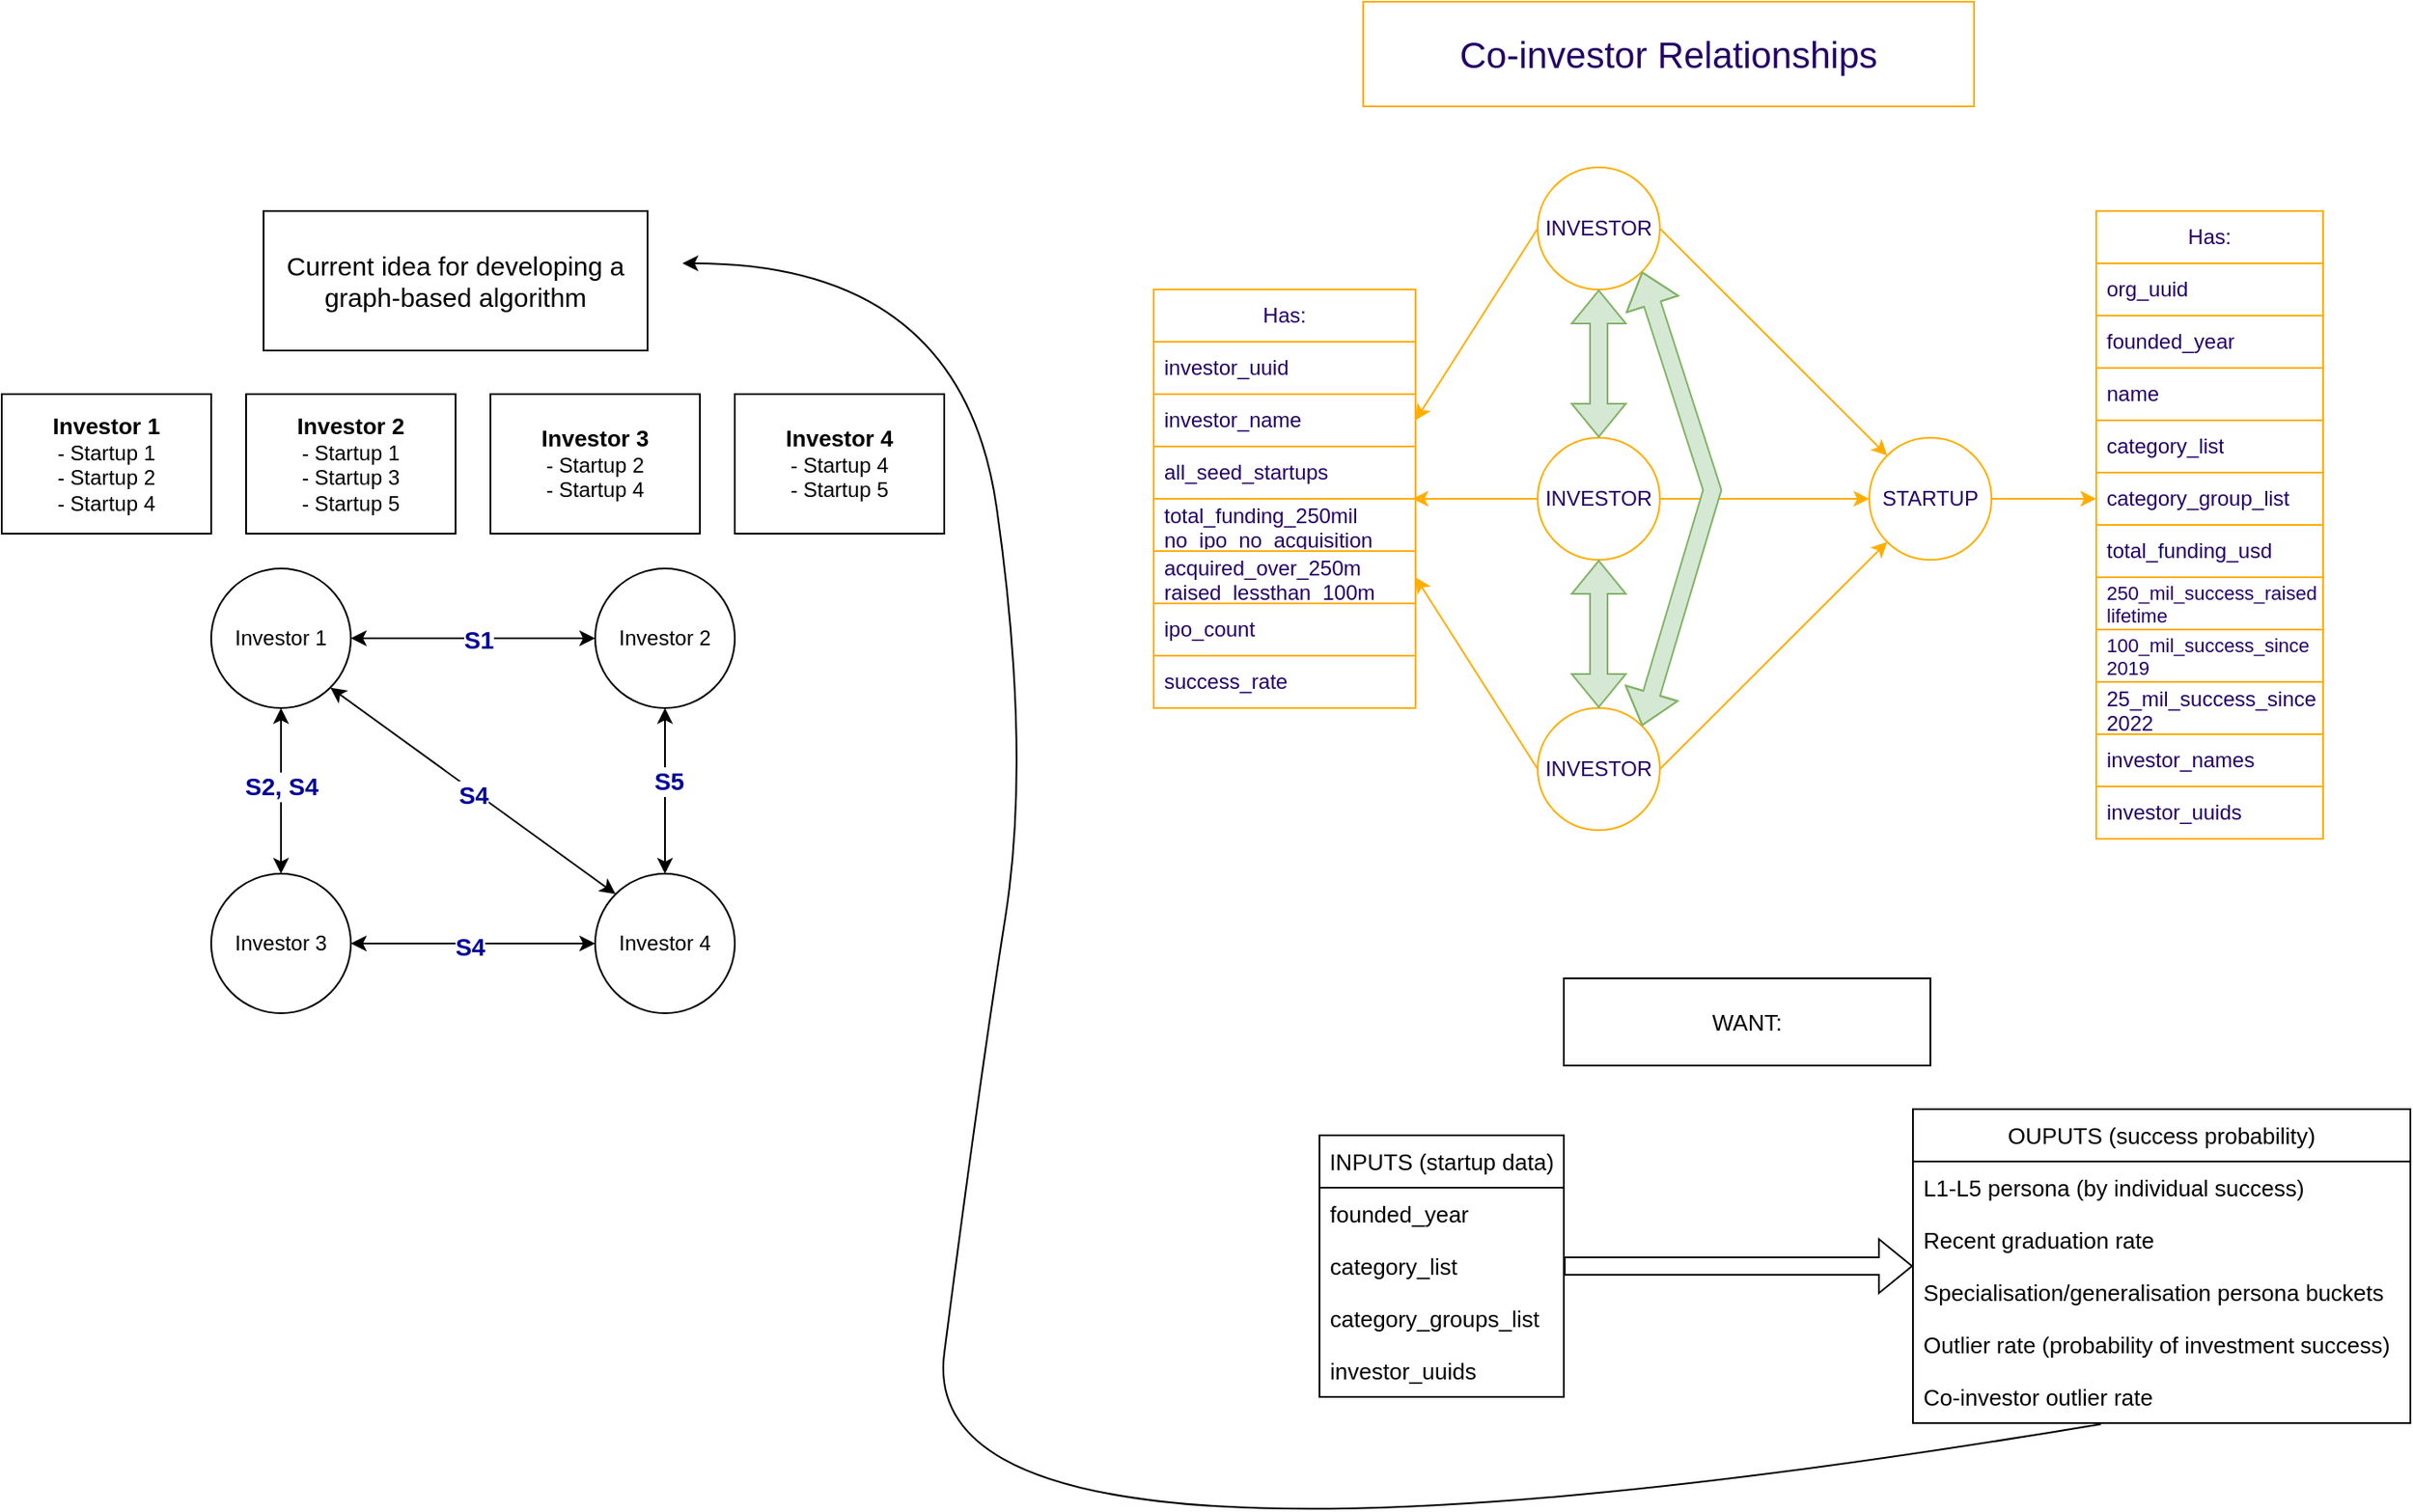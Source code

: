 <mxfile version="25.0.3">
  <diagram name="Page-1" id="mUnIhKqW9HCyfI-z7ccJ">
    <mxGraphModel dx="4012" dy="1008" grid="1" gridSize="10" guides="1" tooltips="1" connect="1" arrows="1" fold="1" page="1" pageScale="1" pageWidth="827" pageHeight="1169" math="0" shadow="0">
      <root>
        <mxCell id="0" />
        <mxCell id="1" parent="0" />
        <mxCell id="TpvSlhSNy0DSCeIX6BtC-1" value="Co-investor Relationships" style="rounded=0;whiteSpace=wrap;html=1;fontSize=21;labelBackgroundColor=default;fontColor=#240066;strokeColor=#ffae00;" vertex="1" parent="1">
          <mxGeometry x="-670" y="90" width="350" height="60" as="geometry" />
        </mxCell>
        <mxCell id="TpvSlhSNy0DSCeIX6BtC-43" style="edgeStyle=orthogonalEdgeStyle;rounded=0;orthogonalLoop=1;jettySize=auto;html=1;exitX=1;exitY=0.5;exitDx=0;exitDy=0;entryX=0;entryY=0.5;entryDx=0;entryDy=0;labelBackgroundColor=default;fontColor=#240066;strokeColor=#ffae00;" edge="1" parent="1" source="TpvSlhSNy0DSCeIX6BtC-17" target="TpvSlhSNy0DSCeIX6BtC-30">
          <mxGeometry relative="1" as="geometry" />
        </mxCell>
        <mxCell id="TpvSlhSNy0DSCeIX6BtC-17" value="STARTUP" style="ellipse;whiteSpace=wrap;html=1;aspect=fixed;labelBackgroundColor=default;fontColor=#240066;strokeColor=#ffae00;" vertex="1" parent="1">
          <mxGeometry x="-380" y="340" width="70" height="70" as="geometry" />
        </mxCell>
        <mxCell id="TpvSlhSNy0DSCeIX6BtC-20" style="edgeStyle=orthogonalEdgeStyle;rounded=0;orthogonalLoop=1;jettySize=auto;html=1;exitX=1;exitY=0.5;exitDx=0;exitDy=0;entryX=0;entryY=0.5;entryDx=0;entryDy=0;labelBackgroundColor=default;fontColor=#240066;strokeColor=#ffae00;" edge="1" parent="1" source="TpvSlhSNy0DSCeIX6BtC-18" target="TpvSlhSNy0DSCeIX6BtC-17">
          <mxGeometry relative="1" as="geometry" />
        </mxCell>
        <mxCell id="TpvSlhSNy0DSCeIX6BtC-18" value="INVESTOR" style="ellipse;whiteSpace=wrap;html=1;aspect=fixed;labelBackgroundColor=default;fontColor=#240066;strokeColor=#ffae00;" vertex="1" parent="1">
          <mxGeometry x="-570" y="340" width="70" height="70" as="geometry" />
        </mxCell>
        <mxCell id="TpvSlhSNy0DSCeIX6BtC-21" value="INVESTOR" style="ellipse;whiteSpace=wrap;html=1;aspect=fixed;labelBackgroundColor=default;fontColor=#240066;strokeColor=#ffae00;" vertex="1" parent="1">
          <mxGeometry x="-570" y="495" width="70" height="70" as="geometry" />
        </mxCell>
        <mxCell id="TpvSlhSNy0DSCeIX6BtC-22" value="INVESTOR" style="ellipse;whiteSpace=wrap;html=1;aspect=fixed;labelBackgroundColor=default;fontColor=#240066;strokeColor=#ffae00;" vertex="1" parent="1">
          <mxGeometry x="-570" y="185" width="70" height="70" as="geometry" />
        </mxCell>
        <mxCell id="TpvSlhSNy0DSCeIX6BtC-25" value="Has:" style="swimlane;fontStyle=0;childLayout=stackLayout;horizontal=1;startSize=30;horizontalStack=0;resizeParent=1;resizeParentMax=0;resizeLast=0;collapsible=1;marginBottom=0;whiteSpace=wrap;html=1;labelBackgroundColor=default;fontColor=#240066;strokeColor=#ffae00;" vertex="1" parent="1">
          <mxGeometry x="-250" y="210" width="130" height="360" as="geometry">
            <mxRectangle x="140" y="370" width="70" height="30" as="alternateBounds" />
          </mxGeometry>
        </mxCell>
        <mxCell id="TpvSlhSNy0DSCeIX6BtC-26" value="org_uuid" style="text;strokeColor=#ffae00;fillColor=none;align=left;verticalAlign=middle;spacingLeft=4;spacingRight=4;overflow=hidden;points=[[0,0.5],[1,0.5]];portConstraint=eastwest;rotatable=0;whiteSpace=wrap;html=1;labelBackgroundColor=default;fontColor=#240066;" vertex="1" parent="TpvSlhSNy0DSCeIX6BtC-25">
          <mxGeometry y="30" width="130" height="30" as="geometry" />
        </mxCell>
        <mxCell id="TpvSlhSNy0DSCeIX6BtC-27" value="founded_year" style="text;strokeColor=#ffae00;fillColor=none;align=left;verticalAlign=middle;spacingLeft=4;spacingRight=4;overflow=hidden;points=[[0,0.5],[1,0.5]];portConstraint=eastwest;rotatable=0;whiteSpace=wrap;html=1;labelBackgroundColor=default;fontColor=#240066;" vertex="1" parent="TpvSlhSNy0DSCeIX6BtC-25">
          <mxGeometry y="60" width="130" height="30" as="geometry" />
        </mxCell>
        <mxCell id="TpvSlhSNy0DSCeIX6BtC-28" value="name" style="text;strokeColor=#ffae00;fillColor=none;align=left;verticalAlign=middle;spacingLeft=4;spacingRight=4;overflow=hidden;points=[[0,0.5],[1,0.5]];portConstraint=eastwest;rotatable=0;whiteSpace=wrap;html=1;labelBackgroundColor=default;fontColor=#240066;" vertex="1" parent="TpvSlhSNy0DSCeIX6BtC-25">
          <mxGeometry y="90" width="130" height="30" as="geometry" />
        </mxCell>
        <mxCell id="TpvSlhSNy0DSCeIX6BtC-29" value="category_list" style="text;strokeColor=#ffae00;fillColor=none;align=left;verticalAlign=middle;spacingLeft=4;spacingRight=4;overflow=hidden;points=[[0,0.5],[1,0.5]];portConstraint=eastwest;rotatable=0;whiteSpace=wrap;html=1;labelBackgroundColor=default;fontColor=#240066;" vertex="1" parent="TpvSlhSNy0DSCeIX6BtC-25">
          <mxGeometry y="120" width="130" height="30" as="geometry" />
        </mxCell>
        <mxCell id="TpvSlhSNy0DSCeIX6BtC-30" value="category_group_list" style="text;strokeColor=#ffae00;fillColor=none;align=left;verticalAlign=middle;spacingLeft=4;spacingRight=4;overflow=hidden;points=[[0,0.5],[1,0.5]];portConstraint=eastwest;rotatable=0;whiteSpace=wrap;html=1;labelBackgroundColor=default;fontColor=#240066;" vertex="1" parent="TpvSlhSNy0DSCeIX6BtC-25">
          <mxGeometry y="150" width="130" height="30" as="geometry" />
        </mxCell>
        <mxCell id="TpvSlhSNy0DSCeIX6BtC-37" value="total_funding_usd" style="text;strokeColor=#ffae00;fillColor=none;align=left;verticalAlign=middle;spacingLeft=4;spacingRight=4;overflow=hidden;points=[[0,0.5],[1,0.5]];portConstraint=eastwest;rotatable=0;whiteSpace=wrap;html=1;labelBackgroundColor=default;fontColor=#240066;" vertex="1" parent="TpvSlhSNy0DSCeIX6BtC-25">
          <mxGeometry y="180" width="130" height="30" as="geometry" />
        </mxCell>
        <mxCell id="TpvSlhSNy0DSCeIX6BtC-38" value="250_mil_success_raised lifetime" style="text;strokeColor=#ffae00;fillColor=none;align=left;verticalAlign=middle;spacingLeft=4;spacingRight=4;overflow=hidden;points=[[0,0.5],[1,0.5]];portConstraint=eastwest;rotatable=0;whiteSpace=wrap;html=1;fontSize=11;labelBackgroundColor=default;fontColor=#240066;" vertex="1" parent="TpvSlhSNy0DSCeIX6BtC-25">
          <mxGeometry y="210" width="130" height="30" as="geometry" />
        </mxCell>
        <mxCell id="TpvSlhSNy0DSCeIX6BtC-39" value="100_mil_success_since 2019" style="text;strokeColor=#ffae00;fillColor=none;align=left;verticalAlign=middle;spacingLeft=4;spacingRight=4;overflow=hidden;points=[[0,0.5],[1,0.5]];portConstraint=eastwest;rotatable=0;whiteSpace=wrap;html=1;fontSize=11;labelBackgroundColor=default;fontColor=#240066;" vertex="1" parent="TpvSlhSNy0DSCeIX6BtC-25">
          <mxGeometry y="240" width="130" height="30" as="geometry" />
        </mxCell>
        <mxCell id="TpvSlhSNy0DSCeIX6BtC-40" value="25_mil_success_since 2022" style="text;strokeColor=#ffae00;fillColor=none;align=left;verticalAlign=middle;spacingLeft=4;spacingRight=4;overflow=hidden;points=[[0,0.5],[1,0.5]];portConstraint=eastwest;rotatable=0;whiteSpace=wrap;html=1;labelBackgroundColor=default;fontColor=#240066;" vertex="1" parent="TpvSlhSNy0DSCeIX6BtC-25">
          <mxGeometry y="270" width="130" height="30" as="geometry" />
        </mxCell>
        <mxCell id="TpvSlhSNy0DSCeIX6BtC-41" value="investor_names" style="text;strokeColor=#ffae00;fillColor=none;align=left;verticalAlign=middle;spacingLeft=4;spacingRight=4;overflow=hidden;points=[[0,0.5],[1,0.5]];portConstraint=eastwest;rotatable=0;whiteSpace=wrap;html=1;labelBackgroundColor=default;fontColor=#240066;" vertex="1" parent="TpvSlhSNy0DSCeIX6BtC-25">
          <mxGeometry y="300" width="130" height="30" as="geometry" />
        </mxCell>
        <mxCell id="TpvSlhSNy0DSCeIX6BtC-42" value="investor_uuids" style="text;strokeColor=#ffae00;fillColor=none;align=left;verticalAlign=middle;spacingLeft=4;spacingRight=4;overflow=hidden;points=[[0,0.5],[1,0.5]];portConstraint=eastwest;rotatable=0;whiteSpace=wrap;html=1;labelBackgroundColor=default;fontColor=#240066;" vertex="1" parent="TpvSlhSNy0DSCeIX6BtC-25">
          <mxGeometry y="330" width="130" height="30" as="geometry" />
        </mxCell>
        <mxCell id="TpvSlhSNy0DSCeIX6BtC-31" value="Has:" style="swimlane;fontStyle=0;childLayout=stackLayout;horizontal=1;startSize=30;horizontalStack=0;resizeParent=1;resizeParentMax=0;resizeLast=0;collapsible=1;marginBottom=0;whiteSpace=wrap;html=1;spacingTop=0;labelBackgroundColor=default;fontColor=#240066;strokeColor=#ffae00;" vertex="1" parent="1">
          <mxGeometry x="-790" y="255" width="150" height="240" as="geometry">
            <mxRectangle x="140" y="370" width="70" height="30" as="alternateBounds" />
          </mxGeometry>
        </mxCell>
        <mxCell id="TpvSlhSNy0DSCeIX6BtC-32" value="investor_uuid" style="text;strokeColor=#ffae00;fillColor=none;align=left;verticalAlign=middle;spacingLeft=4;spacingRight=4;overflow=hidden;points=[[0,0.5],[1,0.5]];portConstraint=eastwest;rotatable=0;whiteSpace=wrap;html=1;spacingTop=0;labelBackgroundColor=default;fontColor=#240066;" vertex="1" parent="TpvSlhSNy0DSCeIX6BtC-31">
          <mxGeometry y="30" width="150" height="30" as="geometry" />
        </mxCell>
        <mxCell id="TpvSlhSNy0DSCeIX6BtC-33" value="investor_name" style="text;strokeColor=#ffae00;fillColor=none;align=left;verticalAlign=middle;spacingLeft=4;spacingRight=4;overflow=hidden;points=[[0,0.5],[1,0.5]];portConstraint=eastwest;rotatable=0;whiteSpace=wrap;html=1;spacingTop=0;labelBackgroundColor=default;fontColor=#240066;" vertex="1" parent="TpvSlhSNy0DSCeIX6BtC-31">
          <mxGeometry y="60" width="150" height="30" as="geometry" />
        </mxCell>
        <mxCell id="TpvSlhSNy0DSCeIX6BtC-34" value="all_seed_startups" style="text;strokeColor=#ffae00;fillColor=none;align=left;verticalAlign=middle;spacingLeft=4;spacingRight=4;overflow=hidden;points=[[0,0.5],[1,0.5]];portConstraint=eastwest;rotatable=0;whiteSpace=wrap;html=1;spacingTop=0;labelBackgroundColor=default;fontColor=#240066;" vertex="1" parent="TpvSlhSNy0DSCeIX6BtC-31">
          <mxGeometry y="90" width="150" height="30" as="geometry" />
        </mxCell>
        <mxCell id="TpvSlhSNy0DSCeIX6BtC-35" value="total_funding_250mil&lt;div&gt;no_ipo_no_acquisition&lt;/div&gt;" style="text;strokeColor=#ffae00;fillColor=none;align=left;verticalAlign=middle;spacingLeft=4;spacingRight=4;overflow=hidden;points=[[0,0.5],[1,0.5]];portConstraint=eastwest;rotatable=0;whiteSpace=wrap;html=1;spacingTop=0;spacingBottom=0;labelBackgroundColor=default;fontColor=#240066;" vertex="1" parent="TpvSlhSNy0DSCeIX6BtC-31">
          <mxGeometry y="120" width="150" height="30" as="geometry" />
        </mxCell>
        <mxCell id="TpvSlhSNy0DSCeIX6BtC-36" value="acquired_over_250m&lt;div&gt;raised_lessthan_100m&lt;/div&gt;" style="text;strokeColor=#ffae00;fillColor=none;align=left;verticalAlign=middle;spacingLeft=4;spacingRight=4;overflow=hidden;points=[[0,0.5],[1,0.5]];portConstraint=eastwest;rotatable=0;whiteSpace=wrap;html=1;spacingTop=0;labelBackgroundColor=default;fontColor=#240066;" vertex="1" parent="TpvSlhSNy0DSCeIX6BtC-31">
          <mxGeometry y="150" width="150" height="30" as="geometry" />
        </mxCell>
        <mxCell id="TpvSlhSNy0DSCeIX6BtC-46" value="ipo_count" style="text;strokeColor=#ffae00;fillColor=none;align=left;verticalAlign=middle;spacingLeft=4;spacingRight=4;overflow=hidden;points=[[0,0.5],[1,0.5]];portConstraint=eastwest;rotatable=0;whiteSpace=wrap;html=1;spacingTop=0;labelBackgroundColor=default;fontColor=#240066;" vertex="1" parent="TpvSlhSNy0DSCeIX6BtC-31">
          <mxGeometry y="180" width="150" height="30" as="geometry" />
        </mxCell>
        <mxCell id="TpvSlhSNy0DSCeIX6BtC-47" value="success_rate" style="text;strokeColor=#ffae00;fillColor=none;align=left;verticalAlign=middle;spacingLeft=4;spacingRight=4;overflow=hidden;points=[[0,0.5],[1,0.5]];portConstraint=eastwest;rotatable=0;whiteSpace=wrap;html=1;spacingTop=0;labelBackgroundColor=default;fontColor=#240066;" vertex="1" parent="TpvSlhSNy0DSCeIX6BtC-31">
          <mxGeometry y="210" width="150" height="30" as="geometry" />
        </mxCell>
        <mxCell id="TpvSlhSNy0DSCeIX6BtC-44" value="" style="endArrow=classic;html=1;rounded=0;exitX=1;exitY=0.5;exitDx=0;exitDy=0;entryX=0;entryY=0;entryDx=0;entryDy=0;labelBackgroundColor=default;fontColor=#240066;strokeColor=#ffae00;" edge="1" parent="1" source="TpvSlhSNy0DSCeIX6BtC-22" target="TpvSlhSNy0DSCeIX6BtC-17">
          <mxGeometry width="50" height="50" relative="1" as="geometry">
            <mxPoint x="-590" y="610" as="sourcePoint" />
            <mxPoint x="-540" y="560" as="targetPoint" />
          </mxGeometry>
        </mxCell>
        <mxCell id="TpvSlhSNy0DSCeIX6BtC-45" value="" style="endArrow=classic;html=1;rounded=0;exitX=1;exitY=0.5;exitDx=0;exitDy=0;entryX=0;entryY=1;entryDx=0;entryDy=0;labelBackgroundColor=default;fontColor=#240066;strokeColor=#ffae00;" edge="1" parent="1" source="TpvSlhSNy0DSCeIX6BtC-21" target="TpvSlhSNy0DSCeIX6BtC-17">
          <mxGeometry width="50" height="50" relative="1" as="geometry">
            <mxPoint x="-590" y="610" as="sourcePoint" />
            <mxPoint x="-540" y="560" as="targetPoint" />
          </mxGeometry>
        </mxCell>
        <mxCell id="TpvSlhSNy0DSCeIX6BtC-48" value="" style="endArrow=classic;html=1;rounded=0;exitX=0;exitY=0.5;exitDx=0;exitDy=0;entryX=1;entryY=0.5;entryDx=0;entryDy=0;labelBackgroundColor=default;fontColor=#240066;strokeColor=#ffae00;" edge="1" parent="1" source="TpvSlhSNy0DSCeIX6BtC-22" target="TpvSlhSNy0DSCeIX6BtC-33">
          <mxGeometry width="50" height="50" relative="1" as="geometry">
            <mxPoint x="-370" y="530" as="sourcePoint" />
            <mxPoint x="-320" y="480" as="targetPoint" />
          </mxGeometry>
        </mxCell>
        <mxCell id="TpvSlhSNy0DSCeIX6BtC-49" value="" style="endArrow=classic;html=1;rounded=0;exitX=0;exitY=0.5;exitDx=0;exitDy=0;entryX=0.989;entryY=-0.002;entryDx=0;entryDy=0;entryPerimeter=0;labelBackgroundColor=default;fontColor=#240066;strokeColor=#ffae00;" edge="1" parent="1" source="TpvSlhSNy0DSCeIX6BtC-18" target="TpvSlhSNy0DSCeIX6BtC-35">
          <mxGeometry width="50" height="50" relative="1" as="geometry">
            <mxPoint x="-430" y="530" as="sourcePoint" />
            <mxPoint x="-640" y="376" as="targetPoint" />
          </mxGeometry>
        </mxCell>
        <mxCell id="TpvSlhSNy0DSCeIX6BtC-50" value="" style="endArrow=classic;html=1;rounded=0;exitX=0;exitY=0.5;exitDx=0;exitDy=0;entryX=1;entryY=0.5;entryDx=0;entryDy=0;labelBackgroundColor=default;fontColor=#240066;strokeColor=#ffae00;" edge="1" parent="1" source="TpvSlhSNy0DSCeIX6BtC-21" target="TpvSlhSNy0DSCeIX6BtC-36">
          <mxGeometry width="50" height="50" relative="1" as="geometry">
            <mxPoint x="-370" y="530" as="sourcePoint" />
            <mxPoint x="-320" y="480" as="targetPoint" />
          </mxGeometry>
        </mxCell>
        <mxCell id="TpvSlhSNy0DSCeIX6BtC-54" value="WANT:" style="rounded=0;whiteSpace=wrap;html=1;fontSize=13;" vertex="1" parent="1">
          <mxGeometry x="-555" y="650" width="210" height="50" as="geometry" />
        </mxCell>
        <mxCell id="TpvSlhSNy0DSCeIX6BtC-55" value="INPUTS (startup data)" style="swimlane;fontStyle=0;childLayout=stackLayout;horizontal=1;startSize=30;horizontalStack=0;resizeParent=1;resizeParentMax=0;resizeLast=0;collapsible=1;marginBottom=0;whiteSpace=wrap;html=1;fontSize=13;" vertex="1" parent="1">
          <mxGeometry x="-695" y="740" width="140" height="150" as="geometry" />
        </mxCell>
        <mxCell id="TpvSlhSNy0DSCeIX6BtC-56" value="founded_year" style="text;strokeColor=none;fillColor=none;align=left;verticalAlign=middle;spacingLeft=4;spacingRight=4;overflow=hidden;points=[[0,0.5],[1,0.5]];portConstraint=eastwest;rotatable=0;whiteSpace=wrap;html=1;fontSize=13;" vertex="1" parent="TpvSlhSNy0DSCeIX6BtC-55">
          <mxGeometry y="30" width="140" height="30" as="geometry" />
        </mxCell>
        <mxCell id="TpvSlhSNy0DSCeIX6BtC-57" value="category_list" style="text;strokeColor=none;fillColor=none;align=left;verticalAlign=middle;spacingLeft=4;spacingRight=4;overflow=hidden;points=[[0,0.5],[1,0.5]];portConstraint=eastwest;rotatable=0;whiteSpace=wrap;html=1;fontSize=13;" vertex="1" parent="TpvSlhSNy0DSCeIX6BtC-55">
          <mxGeometry y="60" width="140" height="30" as="geometry" />
        </mxCell>
        <mxCell id="TpvSlhSNy0DSCeIX6BtC-58" value="category_groups_list" style="text;strokeColor=none;fillColor=none;align=left;verticalAlign=middle;spacingLeft=4;spacingRight=4;overflow=hidden;points=[[0,0.5],[1,0.5]];portConstraint=eastwest;rotatable=0;whiteSpace=wrap;html=1;fontSize=13;" vertex="1" parent="TpvSlhSNy0DSCeIX6BtC-55">
          <mxGeometry y="90" width="140" height="30" as="geometry" />
        </mxCell>
        <mxCell id="TpvSlhSNy0DSCeIX6BtC-59" value="investor_uuids" style="text;strokeColor=none;fillColor=none;align=left;verticalAlign=middle;spacingLeft=4;spacingRight=4;overflow=hidden;points=[[0,0.5],[1,0.5]];portConstraint=eastwest;rotatable=0;whiteSpace=wrap;html=1;fontSize=13;" vertex="1" parent="TpvSlhSNy0DSCeIX6BtC-55">
          <mxGeometry y="120" width="140" height="30" as="geometry" />
        </mxCell>
        <mxCell id="TpvSlhSNy0DSCeIX6BtC-60" value="" style="shape=flexArrow;endArrow=classic;html=1;rounded=0;exitX=1;exitY=0.5;exitDx=0;exitDy=0;entryX=0;entryY=0;entryDx=0;entryDy=0;entryPerimeter=0;fontSize=13;" edge="1" parent="1" source="TpvSlhSNy0DSCeIX6BtC-57" target="TpvSlhSNy0DSCeIX6BtC-63">
          <mxGeometry width="50" height="50" relative="1" as="geometry">
            <mxPoint x="-505" y="780" as="sourcePoint" />
            <mxPoint x="-365" y="810" as="targetPoint" />
          </mxGeometry>
        </mxCell>
        <mxCell id="TpvSlhSNy0DSCeIX6BtC-61" value="OUPUTS (success probability)" style="swimlane;fontStyle=0;childLayout=stackLayout;horizontal=1;startSize=30;horizontalStack=0;resizeParent=1;resizeParentMax=0;resizeLast=0;collapsible=1;marginBottom=0;whiteSpace=wrap;html=1;fontSize=13;" vertex="1" parent="1">
          <mxGeometry x="-355" y="725" width="285" height="180" as="geometry" />
        </mxCell>
        <mxCell id="TpvSlhSNy0DSCeIX6BtC-62" value="L1-L5 persona (by individual success)" style="text;strokeColor=none;fillColor=none;align=left;verticalAlign=middle;spacingLeft=4;spacingRight=4;overflow=hidden;points=[[0,0.5],[1,0.5]];portConstraint=eastwest;rotatable=0;whiteSpace=wrap;html=1;fontSize=13;" vertex="1" parent="TpvSlhSNy0DSCeIX6BtC-61">
          <mxGeometry y="30" width="285" height="30" as="geometry" />
        </mxCell>
        <mxCell id="TpvSlhSNy0DSCeIX6BtC-66" value="Recent graduation rate" style="text;strokeColor=none;fillColor=none;align=left;verticalAlign=middle;spacingLeft=4;spacingRight=4;overflow=hidden;points=[[0,0.5],[1,0.5]];portConstraint=eastwest;rotatable=0;whiteSpace=wrap;html=1;fontSize=13;" vertex="1" parent="TpvSlhSNy0DSCeIX6BtC-61">
          <mxGeometry y="60" width="285" height="30" as="geometry" />
        </mxCell>
        <mxCell id="TpvSlhSNy0DSCeIX6BtC-63" value="Specialisation/generalisation persona buckets" style="text;strokeColor=none;fillColor=none;align=left;verticalAlign=middle;spacingLeft=4;spacingRight=4;overflow=hidden;points=[[0,0.5],[1,0.5]];portConstraint=eastwest;rotatable=0;whiteSpace=wrap;html=1;fontSize=13;" vertex="1" parent="TpvSlhSNy0DSCeIX6BtC-61">
          <mxGeometry y="90" width="285" height="30" as="geometry" />
        </mxCell>
        <mxCell id="TpvSlhSNy0DSCeIX6BtC-64" value="Outlier rate (probability of investment success)" style="text;strokeColor=none;fillColor=none;align=left;verticalAlign=middle;spacingLeft=4;spacingRight=4;overflow=hidden;points=[[0,0.5],[1,0.5]];portConstraint=eastwest;rotatable=0;whiteSpace=wrap;html=1;fontSize=13;" vertex="1" parent="TpvSlhSNy0DSCeIX6BtC-61">
          <mxGeometry y="120" width="285" height="30" as="geometry" />
        </mxCell>
        <mxCell id="TpvSlhSNy0DSCeIX6BtC-65" value="Co-investor outlier rate" style="text;strokeColor=none;fillColor=none;align=left;verticalAlign=middle;spacingLeft=4;spacingRight=4;overflow=hidden;points=[[0,0.5],[1,0.5]];portConstraint=eastwest;rotatable=0;whiteSpace=wrap;html=1;fontSize=13;" vertex="1" parent="TpvSlhSNy0DSCeIX6BtC-61">
          <mxGeometry y="150" width="285" height="30" as="geometry" />
        </mxCell>
        <mxCell id="TpvSlhSNy0DSCeIX6BtC-67" value="" style="shape=flexArrow;endArrow=classic;startArrow=classic;html=1;rounded=0;exitX=1;exitY=0;exitDx=0;exitDy=0;entryX=1;entryY=1;entryDx=0;entryDy=0;fillColor=#d5e8d4;strokeColor=#82b366;" edge="1" parent="1" source="TpvSlhSNy0DSCeIX6BtC-21" target="TpvSlhSNy0DSCeIX6BtC-22">
          <mxGeometry width="100" height="100" relative="1" as="geometry">
            <mxPoint x="-380" y="440" as="sourcePoint" />
            <mxPoint x="-280" y="340" as="targetPoint" />
            <Array as="points">
              <mxPoint x="-470" y="370" />
            </Array>
          </mxGeometry>
        </mxCell>
        <mxCell id="TpvSlhSNy0DSCeIX6BtC-68" value="" style="shape=flexArrow;endArrow=classic;startArrow=classic;html=1;rounded=0;exitX=0.5;exitY=1;exitDx=0;exitDy=0;entryX=0.5;entryY=0;entryDx=0;entryDy=0;fillColor=#d5e8d4;strokeColor=#82b366;" edge="1" parent="1" source="TpvSlhSNy0DSCeIX6BtC-18" target="TpvSlhSNy0DSCeIX6BtC-21">
          <mxGeometry width="100" height="100" relative="1" as="geometry">
            <mxPoint x="-380" y="440" as="sourcePoint" />
            <mxPoint x="-280" y="340" as="targetPoint" />
          </mxGeometry>
        </mxCell>
        <mxCell id="TpvSlhSNy0DSCeIX6BtC-69" value="" style="shape=flexArrow;endArrow=classic;startArrow=classic;html=1;rounded=0;entryX=0.5;entryY=1;entryDx=0;entryDy=0;exitX=0.5;exitY=0;exitDx=0;exitDy=0;fillColor=#d5e8d4;strokeColor=#82b366;" edge="1" parent="1" source="TpvSlhSNy0DSCeIX6BtC-18" target="TpvSlhSNy0DSCeIX6BtC-22">
          <mxGeometry width="100" height="100" relative="1" as="geometry">
            <mxPoint x="-530" y="460" as="sourcePoint" />
            <mxPoint x="-430" y="360" as="targetPoint" />
          </mxGeometry>
        </mxCell>
        <mxCell id="TpvSlhSNy0DSCeIX6BtC-70" value="Investor 1" style="ellipse;whiteSpace=wrap;html=1;aspect=fixed;" vertex="1" parent="1">
          <mxGeometry x="-1330" y="415" width="80" height="80" as="geometry" />
        </mxCell>
        <mxCell id="TpvSlhSNy0DSCeIX6BtC-71" value="Investor 3" style="ellipse;whiteSpace=wrap;html=1;aspect=fixed;" vertex="1" parent="1">
          <mxGeometry x="-1330" y="590" width="80" height="80" as="geometry" />
        </mxCell>
        <mxCell id="TpvSlhSNy0DSCeIX6BtC-72" value="Investor 2" style="ellipse;whiteSpace=wrap;html=1;aspect=fixed;" vertex="1" parent="1">
          <mxGeometry x="-1110" y="415" width="80" height="80" as="geometry" />
        </mxCell>
        <mxCell id="TpvSlhSNy0DSCeIX6BtC-73" value="Investor 4" style="ellipse;whiteSpace=wrap;html=1;aspect=fixed;" vertex="1" parent="1">
          <mxGeometry x="-1110" y="590" width="80" height="80" as="geometry" />
        </mxCell>
        <mxCell id="TpvSlhSNy0DSCeIX6BtC-74" value="" style="endArrow=classic;startArrow=classic;html=1;rounded=0;exitX=1;exitY=0.5;exitDx=0;exitDy=0;entryX=0;entryY=0.5;entryDx=0;entryDy=0;" edge="1" parent="1" source="TpvSlhSNy0DSCeIX6BtC-70" target="TpvSlhSNy0DSCeIX6BtC-72">
          <mxGeometry width="50" height="50" relative="1" as="geometry">
            <mxPoint x="-940" y="610" as="sourcePoint" />
            <mxPoint x="-890" y="560" as="targetPoint" />
          </mxGeometry>
        </mxCell>
        <mxCell id="TpvSlhSNy0DSCeIX6BtC-89" value="S1" style="edgeLabel;html=1;align=center;verticalAlign=middle;resizable=0;points=[];fontSize=14;fontStyle=1;fontColor=#000099;" vertex="1" connectable="0" parent="TpvSlhSNy0DSCeIX6BtC-74">
          <mxGeometry x="0.036" y="-1" relative="1" as="geometry">
            <mxPoint as="offset" />
          </mxGeometry>
        </mxCell>
        <mxCell id="TpvSlhSNy0DSCeIX6BtC-77" value="" style="endArrow=classic;startArrow=classic;html=1;rounded=0;exitX=1;exitY=1;exitDx=0;exitDy=0;entryX=0;entryY=0;entryDx=0;entryDy=0;" edge="1" parent="1" source="TpvSlhSNy0DSCeIX6BtC-70" target="TpvSlhSNy0DSCeIX6BtC-73">
          <mxGeometry width="50" height="50" relative="1" as="geometry">
            <mxPoint x="-1240" y="465" as="sourcePoint" />
            <mxPoint x="-1100" y="465" as="targetPoint" />
          </mxGeometry>
        </mxCell>
        <mxCell id="TpvSlhSNy0DSCeIX6BtC-94" value="&lt;font color=&quot;#000099&quot; style=&quot;font-size: 14px;&quot;&gt;&lt;b&gt;S4&lt;/b&gt;&lt;/font&gt;" style="edgeLabel;html=1;align=center;verticalAlign=middle;resizable=0;points=[];" vertex="1" connectable="0" parent="TpvSlhSNy0DSCeIX6BtC-77">
          <mxGeometry x="-0.404" y="-2" relative="1" as="geometry">
            <mxPoint x="34" y="25" as="offset" />
          </mxGeometry>
        </mxCell>
        <mxCell id="TpvSlhSNy0DSCeIX6BtC-79" value="" style="endArrow=classic;startArrow=classic;html=1;rounded=0;exitX=0.5;exitY=0;exitDx=0;exitDy=0;entryX=0.5;entryY=1;entryDx=0;entryDy=0;" edge="1" parent="1" source="TpvSlhSNy0DSCeIX6BtC-73" target="TpvSlhSNy0DSCeIX6BtC-72">
          <mxGeometry width="50" height="50" relative="1" as="geometry">
            <mxPoint x="-1220" y="485" as="sourcePoint" />
            <mxPoint x="-1080" y="485" as="targetPoint" />
          </mxGeometry>
        </mxCell>
        <mxCell id="TpvSlhSNy0DSCeIX6BtC-80" value="" style="endArrow=classic;startArrow=classic;html=1;rounded=0;exitX=1;exitY=0.5;exitDx=0;exitDy=0;entryX=0;entryY=0.5;entryDx=0;entryDy=0;" edge="1" parent="1" source="TpvSlhSNy0DSCeIX6BtC-71" target="TpvSlhSNy0DSCeIX6BtC-73">
          <mxGeometry width="50" height="50" relative="1" as="geometry">
            <mxPoint x="-1210" y="495" as="sourcePoint" />
            <mxPoint x="-1070" y="495" as="targetPoint" />
          </mxGeometry>
        </mxCell>
        <mxCell id="TpvSlhSNy0DSCeIX6BtC-92" value="&lt;font color=&quot;#000099&quot; style=&quot;font-size: 14px;&quot;&gt;&lt;b&gt;S4&lt;/b&gt;&lt;/font&gt;" style="edgeLabel;html=1;align=center;verticalAlign=middle;resizable=0;points=[];" vertex="1" connectable="0" parent="TpvSlhSNy0DSCeIX6BtC-80">
          <mxGeometry x="-0.031" y="-2" relative="1" as="geometry">
            <mxPoint as="offset" />
          </mxGeometry>
        </mxCell>
        <mxCell id="TpvSlhSNy0DSCeIX6BtC-81" value="" style="endArrow=classic;startArrow=classic;html=1;rounded=0;exitX=0.5;exitY=1;exitDx=0;exitDy=0;entryX=0.5;entryY=0;entryDx=0;entryDy=0;" edge="1" parent="1" source="TpvSlhSNy0DSCeIX6BtC-70" target="TpvSlhSNy0DSCeIX6BtC-71">
          <mxGeometry width="50" height="50" relative="1" as="geometry">
            <mxPoint x="-1200" y="505" as="sourcePoint" />
            <mxPoint x="-1060" y="505" as="targetPoint" />
          </mxGeometry>
        </mxCell>
        <mxCell id="TpvSlhSNy0DSCeIX6BtC-93" value="&lt;font color=&quot;#000099&quot;&gt;&lt;span style=&quot;font-size: 14px;&quot;&gt;&lt;b&gt;S2, S4&lt;/b&gt;&lt;/span&gt;&lt;/font&gt;" style="edgeLabel;html=1;align=center;verticalAlign=middle;resizable=0;points=[];" vertex="1" connectable="0" parent="TpvSlhSNy0DSCeIX6BtC-81">
          <mxGeometry x="-0.029" y="1" relative="1" as="geometry">
            <mxPoint x="-1" y="-1" as="offset" />
          </mxGeometry>
        </mxCell>
        <mxCell id="TpvSlhSNy0DSCeIX6BtC-83" value="&lt;b&gt;&lt;font style=&quot;font-size: 13px;&quot;&gt;Investor 1&lt;/font&gt;&lt;/b&gt;&lt;div&gt;- Startup 1&lt;/div&gt;&lt;div&gt;- Startup 2&lt;/div&gt;&lt;div&gt;- Startup 4&lt;/div&gt;" style="rounded=0;whiteSpace=wrap;html=1;" vertex="1" parent="1">
          <mxGeometry x="-1450" y="315" width="120" height="80" as="geometry" />
        </mxCell>
        <mxCell id="TpvSlhSNy0DSCeIX6BtC-84" value="&lt;b&gt;&lt;font style=&quot;font-size: 13px;&quot;&gt;Investor 2&lt;/font&gt;&lt;/b&gt;&lt;div&gt;- Startup 1&lt;/div&gt;&lt;div&gt;- Startup 3&lt;/div&gt;&lt;div&gt;- Startup 5&lt;/div&gt;" style="rounded=0;whiteSpace=wrap;html=1;" vertex="1" parent="1">
          <mxGeometry x="-1310" y="315" width="120" height="80" as="geometry" />
        </mxCell>
        <mxCell id="TpvSlhSNy0DSCeIX6BtC-85" value="&lt;b&gt;&lt;font style=&quot;font-size: 13px;&quot;&gt;Investor 3&lt;/font&gt;&lt;/b&gt;&lt;div&gt;- Startup 2&lt;/div&gt;&lt;div&gt;- Startup 4&lt;/div&gt;" style="rounded=0;whiteSpace=wrap;html=1;" vertex="1" parent="1">
          <mxGeometry x="-1170" y="315" width="120" height="80" as="geometry" />
        </mxCell>
        <mxCell id="TpvSlhSNy0DSCeIX6BtC-86" value="&lt;b&gt;&lt;font style=&quot;font-size: 13px;&quot;&gt;Investor 4&lt;/font&gt;&lt;/b&gt;&lt;div&gt;- Startup 4&lt;/div&gt;&lt;div&gt;- Startup 5&lt;/div&gt;" style="rounded=0;whiteSpace=wrap;html=1;" vertex="1" parent="1">
          <mxGeometry x="-1030" y="315" width="120" height="80" as="geometry" />
        </mxCell>
        <mxCell id="TpvSlhSNy0DSCeIX6BtC-91" value="S5" style="edgeLabel;html=1;align=center;verticalAlign=middle;resizable=0;points=[];fontSize=14;fontStyle=1;fontColor=#000099;" vertex="1" connectable="0" parent="1">
          <mxGeometry x="-1069.999" y="545.0" as="geometry">
            <mxPoint x="2" y="-8" as="offset" />
          </mxGeometry>
        </mxCell>
        <mxCell id="TpvSlhSNy0DSCeIX6BtC-96" value="&lt;font style=&quot;font-size: 15px;&quot;&gt;Current idea for developing a graph-based algorithm&lt;/font&gt;" style="whiteSpace=wrap;html=1;" vertex="1" parent="1">
          <mxGeometry x="-1300" y="210" width="220" height="80" as="geometry" />
        </mxCell>
        <mxCell id="TpvSlhSNy0DSCeIX6BtC-97" value="" style="curved=1;endArrow=classic;html=1;rounded=0;exitX=0.378;exitY=1.019;exitDx=0;exitDy=0;exitPerimeter=0;" edge="1" parent="1" source="TpvSlhSNy0DSCeIX6BtC-65">
          <mxGeometry width="50" height="50" relative="1" as="geometry">
            <mxPoint x="-810" y="570" as="sourcePoint" />
            <mxPoint x="-1060" y="240" as="targetPoint" />
            <Array as="points">
              <mxPoint x="-930" y="1020" />
              <mxPoint x="-890" y="710" />
              <mxPoint x="-860" y="520" />
              <mxPoint x="-900" y="240" />
            </Array>
          </mxGeometry>
        </mxCell>
      </root>
    </mxGraphModel>
  </diagram>
</mxfile>

